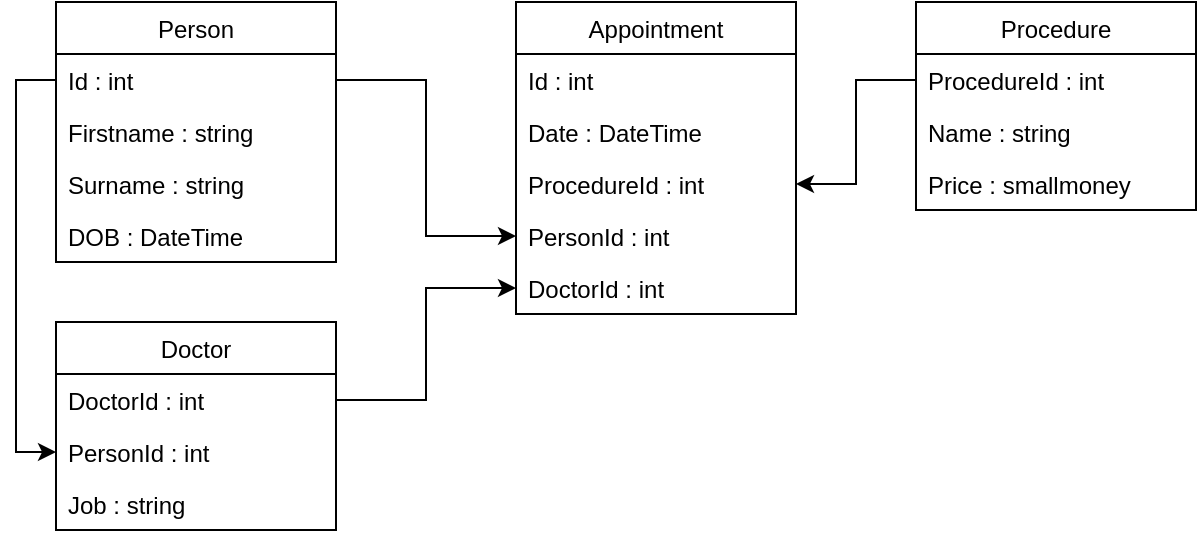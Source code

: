 <mxfile version="13.6.2" type="device"><diagram id="C5RBs43oDa-KdzZeNtuy" name="DataBase"><mxGraphModel dx="1024" dy="607" grid="1" gridSize="10" guides="1" tooltips="1" connect="1" arrows="1" fold="1" page="1" pageScale="1" pageWidth="827" pageHeight="1169" math="0" shadow="0"><root><mxCell id="WIyWlLk6GJQsqaUBKTNV-0"/><mxCell id="WIyWlLk6GJQsqaUBKTNV-1" parent="WIyWlLk6GJQsqaUBKTNV-0"/><mxCell id="ztNkYVPS0ABvBiI69D-O-31" style="edgeStyle=orthogonalEdgeStyle;rounded=0;orthogonalLoop=1;jettySize=auto;html=1;entryX=0;entryY=0.5;entryDx=0;entryDy=0;exitX=1;exitY=0.5;exitDx=0;exitDy=0;" parent="WIyWlLk6GJQsqaUBKTNV-1" source="ztNkYVPS0ABvBiI69D-O-5" target="ztNkYVPS0ABvBiI69D-O-28" edge="1"><mxGeometry relative="1" as="geometry"/></mxCell><mxCell id="ztNkYVPS0ABvBiI69D-O-32" style="edgeStyle=orthogonalEdgeStyle;rounded=0;orthogonalLoop=1;jettySize=auto;html=1;entryX=1;entryY=0.5;entryDx=0;entryDy=0;" parent="WIyWlLk6GJQsqaUBKTNV-1" source="ztNkYVPS0ABvBiI69D-O-1" target="ztNkYVPS0ABvBiI69D-O-26" edge="1"><mxGeometry relative="1" as="geometry"/></mxCell><mxCell id="QK-3edOo7re9lssXsT-0-8" style="edgeStyle=orthogonalEdgeStyle;rounded=0;orthogonalLoop=1;jettySize=auto;html=1;" edge="1" parent="WIyWlLk6GJQsqaUBKTNV-1" source="QK-3edOo7re9lssXsT-0-1" target="ztNkYVPS0ABvBiI69D-O-27"><mxGeometry relative="1" as="geometry"/></mxCell><mxCell id="ztNkYVPS0ABvBiI69D-O-24" value="Appointment" style="swimlane;fontStyle=0;childLayout=stackLayout;horizontal=1;startSize=26;fillColor=none;horizontalStack=0;resizeParent=1;resizeParentMax=0;resizeLast=0;collapsible=1;marginBottom=0;" parent="WIyWlLk6GJQsqaUBKTNV-1" vertex="1"><mxGeometry x="320" y="100" width="140" height="156" as="geometry"/></mxCell><mxCell id="ztNkYVPS0ABvBiI69D-O-25" value="Id : int" style="text;strokeColor=none;fillColor=none;align=left;verticalAlign=top;spacingLeft=4;spacingRight=4;overflow=hidden;rotatable=0;points=[[0,0.5],[1,0.5]];portConstraint=eastwest;" parent="ztNkYVPS0ABvBiI69D-O-24" vertex="1"><mxGeometry y="26" width="140" height="26" as="geometry"/></mxCell><mxCell id="ztNkYVPS0ABvBiI69D-O-29" value="Date : DateTime" style="text;strokeColor=none;fillColor=none;align=left;verticalAlign=top;spacingLeft=4;spacingRight=4;overflow=hidden;rotatable=0;points=[[0,0.5],[1,0.5]];portConstraint=eastwest;" parent="ztNkYVPS0ABvBiI69D-O-24" vertex="1"><mxGeometry y="52" width="140" height="26" as="geometry"/></mxCell><mxCell id="ztNkYVPS0ABvBiI69D-O-26" value="ProcedureId : int" style="text;strokeColor=none;fillColor=none;align=left;verticalAlign=top;spacingLeft=4;spacingRight=4;overflow=hidden;rotatable=0;points=[[0,0.5],[1,0.5]];portConstraint=eastwest;" parent="ztNkYVPS0ABvBiI69D-O-24" vertex="1"><mxGeometry y="78" width="140" height="26" as="geometry"/></mxCell><mxCell id="ztNkYVPS0ABvBiI69D-O-27" value="PersonId : int" style="text;strokeColor=none;fillColor=none;align=left;verticalAlign=top;spacingLeft=4;spacingRight=4;overflow=hidden;rotatable=0;points=[[0,0.5],[1,0.5]];portConstraint=eastwest;" parent="ztNkYVPS0ABvBiI69D-O-24" vertex="1"><mxGeometry y="104" width="140" height="26" as="geometry"/></mxCell><mxCell id="ztNkYVPS0ABvBiI69D-O-28" value="DoctorId : int" style="text;strokeColor=none;fillColor=none;align=left;verticalAlign=top;spacingLeft=4;spacingRight=4;overflow=hidden;rotatable=0;points=[[0,0.5],[1,0.5]];portConstraint=eastwest;" parent="ztNkYVPS0ABvBiI69D-O-24" vertex="1"><mxGeometry y="130" width="140" height="26" as="geometry"/></mxCell><mxCell id="ztNkYVPS0ABvBiI69D-O-0" value="Procedure" style="swimlane;fontStyle=0;childLayout=stackLayout;horizontal=1;startSize=26;fillColor=none;horizontalStack=0;resizeParent=1;resizeParentMax=0;resizeLast=0;collapsible=1;marginBottom=0;" parent="WIyWlLk6GJQsqaUBKTNV-1" vertex="1"><mxGeometry x="520" y="100" width="140" height="104" as="geometry"/></mxCell><mxCell id="ztNkYVPS0ABvBiI69D-O-1" value="ProcedureId : int" style="text;strokeColor=none;fillColor=none;align=left;verticalAlign=top;spacingLeft=4;spacingRight=4;overflow=hidden;rotatable=0;points=[[0,0.5],[1,0.5]];portConstraint=eastwest;" parent="ztNkYVPS0ABvBiI69D-O-0" vertex="1"><mxGeometry y="26" width="140" height="26" as="geometry"/></mxCell><mxCell id="ztNkYVPS0ABvBiI69D-O-2" value="Name : string" style="text;strokeColor=none;fillColor=none;align=left;verticalAlign=top;spacingLeft=4;spacingRight=4;overflow=hidden;rotatable=0;points=[[0,0.5],[1,0.5]];portConstraint=eastwest;" parent="ztNkYVPS0ABvBiI69D-O-0" vertex="1"><mxGeometry y="52" width="140" height="26" as="geometry"/></mxCell><mxCell id="ztNkYVPS0ABvBiI69D-O-3" value="Price : smallmoney" style="text;strokeColor=none;fillColor=none;align=left;verticalAlign=top;spacingLeft=4;spacingRight=4;overflow=hidden;rotatable=0;points=[[0,0.5],[1,0.5]];portConstraint=eastwest;" parent="ztNkYVPS0ABvBiI69D-O-0" vertex="1"><mxGeometry y="78" width="140" height="26" as="geometry"/></mxCell><mxCell id="QK-3edOo7re9lssXsT-0-9" style="edgeStyle=orthogonalEdgeStyle;rounded=0;orthogonalLoop=1;jettySize=auto;html=1;entryX=0;entryY=0.5;entryDx=0;entryDy=0;" edge="1" parent="WIyWlLk6GJQsqaUBKTNV-1" source="QK-3edOo7re9lssXsT-0-1" target="ztNkYVPS0ABvBiI69D-O-6"><mxGeometry relative="1" as="geometry"/></mxCell><mxCell id="QK-3edOo7re9lssXsT-0-0" value="Person" style="swimlane;fontStyle=0;childLayout=stackLayout;horizontal=1;startSize=26;fillColor=none;horizontalStack=0;resizeParent=1;resizeParentMax=0;resizeLast=0;collapsible=1;marginBottom=0;" vertex="1" parent="WIyWlLk6GJQsqaUBKTNV-1"><mxGeometry x="90" y="100" width="140" height="130" as="geometry"/></mxCell><mxCell id="QK-3edOo7re9lssXsT-0-1" value="Id : int" style="text;strokeColor=none;fillColor=none;align=left;verticalAlign=top;spacingLeft=4;spacingRight=4;overflow=hidden;rotatable=0;points=[[0,0.5],[1,0.5]];portConstraint=eastwest;" vertex="1" parent="QK-3edOo7re9lssXsT-0-0"><mxGeometry y="26" width="140" height="26" as="geometry"/></mxCell><mxCell id="QK-3edOo7re9lssXsT-0-2" value="Firstname : string" style="text;strokeColor=none;fillColor=none;align=left;verticalAlign=top;spacingLeft=4;spacingRight=4;overflow=hidden;rotatable=0;points=[[0,0.5],[1,0.5]];portConstraint=eastwest;" vertex="1" parent="QK-3edOo7re9lssXsT-0-0"><mxGeometry y="52" width="140" height="26" as="geometry"/></mxCell><mxCell id="QK-3edOo7re9lssXsT-0-3" value="Surname : string" style="text;strokeColor=none;fillColor=none;align=left;verticalAlign=top;spacingLeft=4;spacingRight=4;overflow=hidden;rotatable=0;points=[[0,0.5],[1,0.5]];portConstraint=eastwest;" vertex="1" parent="QK-3edOo7re9lssXsT-0-0"><mxGeometry y="78" width="140" height="26" as="geometry"/></mxCell><mxCell id="QK-3edOo7re9lssXsT-0-4" value="DOB : DateTime" style="text;strokeColor=none;fillColor=none;align=left;verticalAlign=top;spacingLeft=4;spacingRight=4;overflow=hidden;rotatable=0;points=[[0,0.5],[1,0.5]];portConstraint=eastwest;" vertex="1" parent="QK-3edOo7re9lssXsT-0-0"><mxGeometry y="104" width="140" height="26" as="geometry"/></mxCell><mxCell id="ztNkYVPS0ABvBiI69D-O-4" value="Doctor" style="swimlane;fontStyle=0;childLayout=stackLayout;horizontal=1;startSize=26;fillColor=none;horizontalStack=0;resizeParent=1;resizeParentMax=0;resizeLast=0;collapsible=1;marginBottom=0;" parent="WIyWlLk6GJQsqaUBKTNV-1" vertex="1"><mxGeometry x="90" y="260" width="140" height="104" as="geometry"/></mxCell><mxCell id="ztNkYVPS0ABvBiI69D-O-5" value="DoctorId : int" style="text;strokeColor=none;fillColor=none;align=left;verticalAlign=top;spacingLeft=4;spacingRight=4;overflow=hidden;rotatable=0;points=[[0,0.5],[1,0.5]];portConstraint=eastwest;" parent="ztNkYVPS0ABvBiI69D-O-4" vertex="1"><mxGeometry y="26" width="140" height="26" as="geometry"/></mxCell><mxCell id="ztNkYVPS0ABvBiI69D-O-6" value="PersonId : int" style="text;strokeColor=none;fillColor=none;align=left;verticalAlign=top;spacingLeft=4;spacingRight=4;overflow=hidden;rotatable=0;points=[[0,0.5],[1,0.5]];portConstraint=eastwest;" parent="ztNkYVPS0ABvBiI69D-O-4" vertex="1"><mxGeometry y="52" width="140" height="26" as="geometry"/></mxCell><mxCell id="ztNkYVPS0ABvBiI69D-O-7" value="Job : string" style="text;strokeColor=none;fillColor=none;align=left;verticalAlign=top;spacingLeft=4;spacingRight=4;overflow=hidden;rotatable=0;points=[[0,0.5],[1,0.5]];portConstraint=eastwest;" parent="ztNkYVPS0ABvBiI69D-O-4" vertex="1"><mxGeometry y="78" width="140" height="26" as="geometry"/></mxCell></root></mxGraphModel></diagram></mxfile>